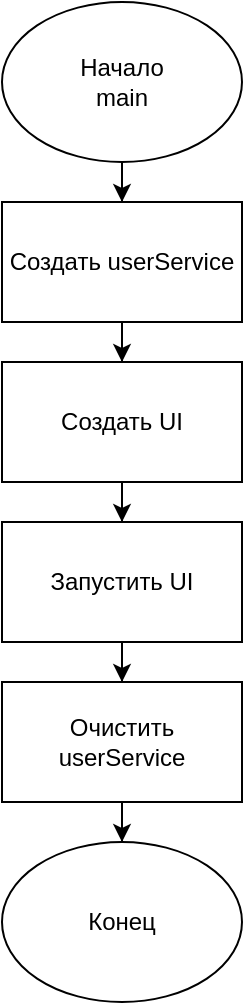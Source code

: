 <mxfile version="22.1.11" type="device">
  <diagram name="Страница — 1" id="H-z1XXLGGEfeTgjahPZa">
    <mxGraphModel dx="1556" dy="919" grid="1" gridSize="10" guides="1" tooltips="1" connect="1" arrows="1" fold="1" page="1" pageScale="1" pageWidth="827" pageHeight="1169" math="0" shadow="0">
      <root>
        <mxCell id="0" />
        <mxCell id="1" parent="0" />
        <mxCell id="7Yaj7pcYdiq3xZZWTGNQ-3" style="edgeStyle=orthogonalEdgeStyle;rounded=0;orthogonalLoop=1;jettySize=auto;html=1;" edge="1" parent="1" source="7Yaj7pcYdiq3xZZWTGNQ-1" target="7Yaj7pcYdiq3xZZWTGNQ-2">
          <mxGeometry relative="1" as="geometry" />
        </mxCell>
        <mxCell id="7Yaj7pcYdiq3xZZWTGNQ-1" value="Начало&lt;br&gt;main" style="ellipse;whiteSpace=wrap;html=1;" vertex="1" parent="1">
          <mxGeometry x="340" y="10" width="120" height="80" as="geometry" />
        </mxCell>
        <mxCell id="7Yaj7pcYdiq3xZZWTGNQ-5" style="edgeStyle=orthogonalEdgeStyle;rounded=0;orthogonalLoop=1;jettySize=auto;html=1;entryX=0.5;entryY=0;entryDx=0;entryDy=0;" edge="1" parent="1" source="7Yaj7pcYdiq3xZZWTGNQ-2" target="7Yaj7pcYdiq3xZZWTGNQ-4">
          <mxGeometry relative="1" as="geometry" />
        </mxCell>
        <mxCell id="7Yaj7pcYdiq3xZZWTGNQ-2" value="Создать userService" style="rounded=0;whiteSpace=wrap;html=1;" vertex="1" parent="1">
          <mxGeometry x="340" y="110" width="120" height="60" as="geometry" />
        </mxCell>
        <mxCell id="7Yaj7pcYdiq3xZZWTGNQ-7" style="edgeStyle=orthogonalEdgeStyle;rounded=0;orthogonalLoop=1;jettySize=auto;html=1;entryX=0.5;entryY=0;entryDx=0;entryDy=0;" edge="1" parent="1" source="7Yaj7pcYdiq3xZZWTGNQ-4" target="7Yaj7pcYdiq3xZZWTGNQ-6">
          <mxGeometry relative="1" as="geometry" />
        </mxCell>
        <mxCell id="7Yaj7pcYdiq3xZZWTGNQ-4" value="Создать UI" style="rounded=0;whiteSpace=wrap;html=1;" vertex="1" parent="1">
          <mxGeometry x="340" y="190" width="120" height="60" as="geometry" />
        </mxCell>
        <mxCell id="7Yaj7pcYdiq3xZZWTGNQ-9" style="edgeStyle=orthogonalEdgeStyle;rounded=0;orthogonalLoop=1;jettySize=auto;html=1;entryX=0.5;entryY=0;entryDx=0;entryDy=0;" edge="1" parent="1" source="7Yaj7pcYdiq3xZZWTGNQ-6" target="7Yaj7pcYdiq3xZZWTGNQ-8">
          <mxGeometry relative="1" as="geometry" />
        </mxCell>
        <mxCell id="7Yaj7pcYdiq3xZZWTGNQ-6" value="Запустить UI" style="rounded=0;whiteSpace=wrap;html=1;" vertex="1" parent="1">
          <mxGeometry x="340" y="270" width="120" height="60" as="geometry" />
        </mxCell>
        <mxCell id="7Yaj7pcYdiq3xZZWTGNQ-11" style="edgeStyle=orthogonalEdgeStyle;rounded=0;orthogonalLoop=1;jettySize=auto;html=1;entryX=0.5;entryY=0;entryDx=0;entryDy=0;" edge="1" parent="1" source="7Yaj7pcYdiq3xZZWTGNQ-8" target="7Yaj7pcYdiq3xZZWTGNQ-10">
          <mxGeometry relative="1" as="geometry" />
        </mxCell>
        <mxCell id="7Yaj7pcYdiq3xZZWTGNQ-8" value="Очистить userService" style="rounded=0;whiteSpace=wrap;html=1;" vertex="1" parent="1">
          <mxGeometry x="340" y="350" width="120" height="60" as="geometry" />
        </mxCell>
        <mxCell id="7Yaj7pcYdiq3xZZWTGNQ-10" value="Конец" style="ellipse;whiteSpace=wrap;html=1;" vertex="1" parent="1">
          <mxGeometry x="340" y="430" width="120" height="80" as="geometry" />
        </mxCell>
      </root>
    </mxGraphModel>
  </diagram>
</mxfile>
